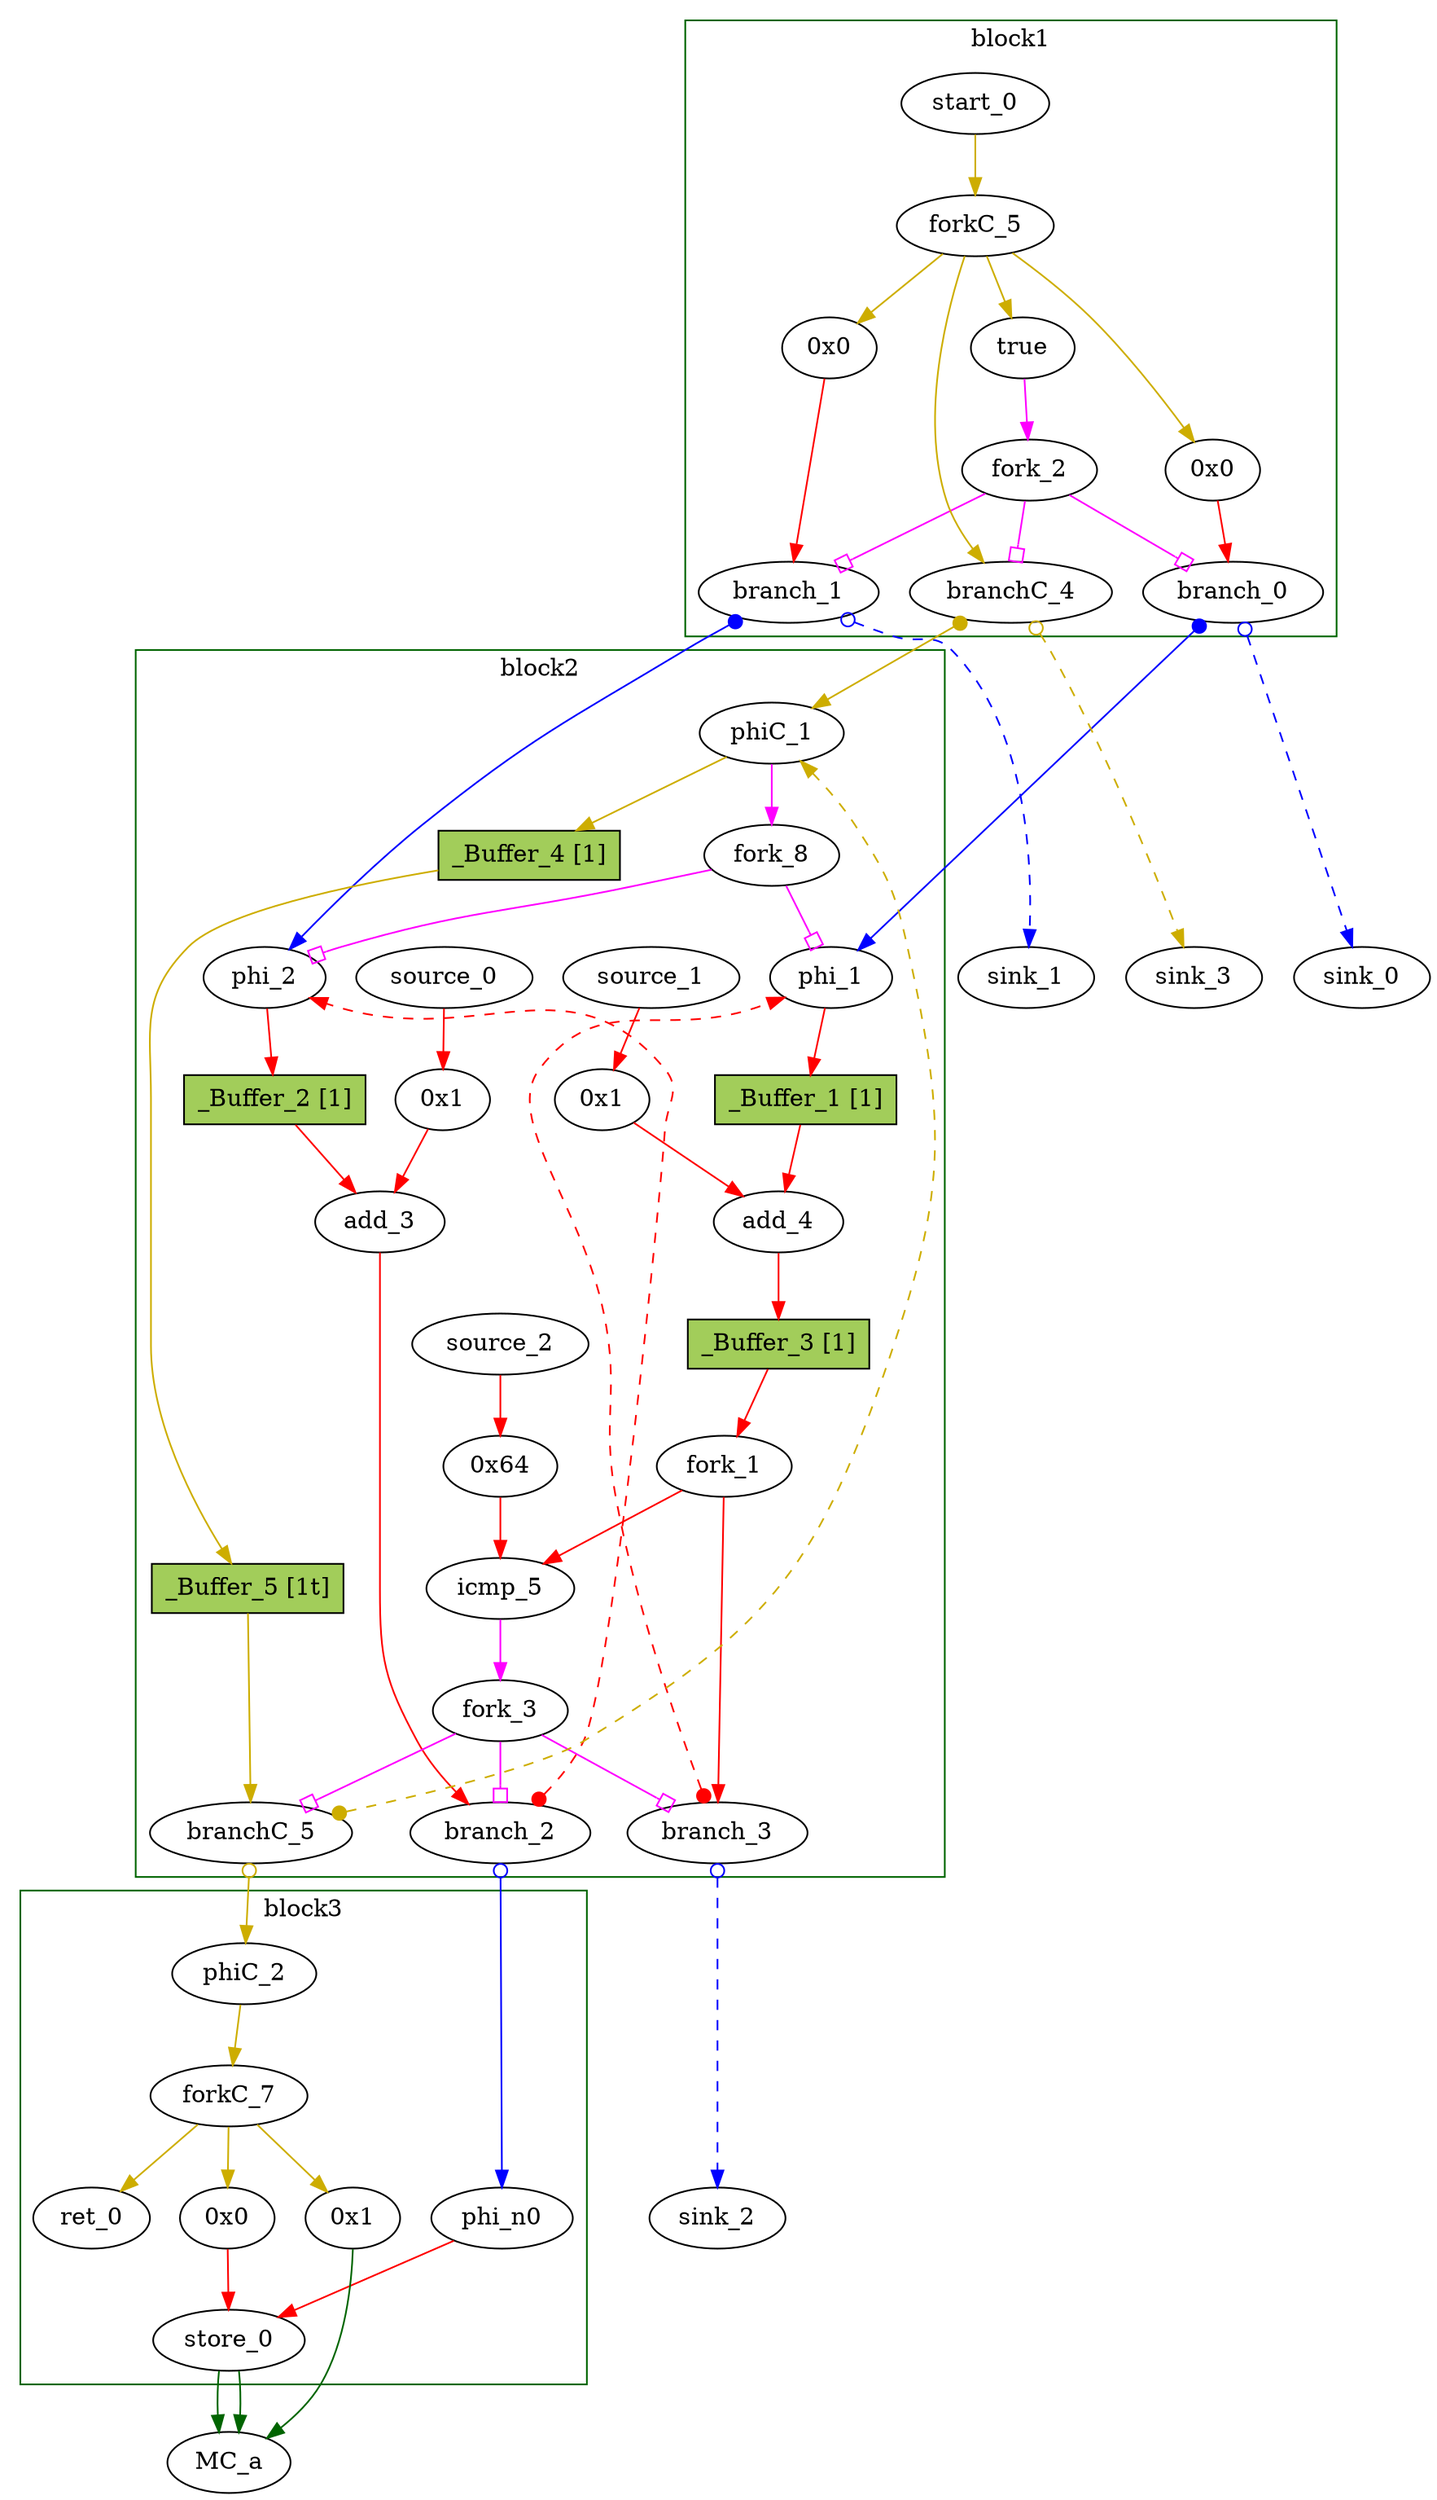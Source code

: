 // Number of blocks: 45
// Number of channels: 63
Digraph G {

  // Blocks
subgraph cluster_1 {
color = "darkgreen"
label = "block1"
  brCst_block1 [type=Constant, in="in1:1", out="out1:1", bbID = 1, value="0x1", label=true,  shape=oval];
  cst_0 [type=Constant, in="in1:32", out="out1:32", bbID = 1, value="0x0", label="0x0",  shape=oval];
  cst_1 [type=Constant, in="in1:32", out="out1:32", bbID = 1, value="0x0", label="0x0",  shape=oval];
  branch_0 [type=Branch, in="in1:32 in2?:1", out="out1+:32 out2-:32", bbID = 1,  shape=oval];
  branch_1 [type=Branch, in="in1:32 in2?:1", out="out1+:32 out2-:32", bbID = 1,  shape=oval];
  fork_2 [type=Fork, in="in1:1", out="out1:1 out2:1 out3:1", bbID = 1,  shape=oval];
  start_0 [type=Entry, in="in1:0", out="out1:0", bbID = 1,  shape=oval];
  forkC_5 [type=Fork, in="in1:0", out="out1:0 out2:0 out3:0 out4:0", bbID = 1,  shape=oval];
  branchC_4 [type=Branch, in="in1:0 in2?:1", out="out1+:0 out2-:0", bbID = 1,  shape=oval];
}
subgraph cluster_2 {
color = "darkgreen"
label = "block2"
  phi_1 [type=Mux, in="in1?:1 in2:32 in3:32", out="out1:32", delay=1.397, bbID = 2,  shape=oval];
  phi_2 [type=Mux, in="in1?:1 in2:32 in3:32", out="out1:32", delay=1.397, bbID = 2,  shape=oval];
  cst_2 [type=Constant, in="in1:32", out="out1:32", bbID = 2, value="0x1", label="0x1", retimingDiff=1,  shape=oval];
  add_3 [type=Operator, in="in1:32 in2:32", out="out1:32", op = "add_op", delay=2.287, bbID = 2, retimingDiff=1,  shape=oval];
  cst_3 [type=Constant, in="in1:32", out="out1:32", bbID = 2, value="0x1", label="0x1", retimingDiff=0.5,  shape=oval];
  add_4 [type=Operator, in="in1:32 in2:32", out="out1:32", op = "add_op", delay=2.287, bbID = 2, retimingDiff=0.5,  shape=oval];
  cst_4 [type=Constant, in="in1:32", out="out1:32", bbID = 2, value="0x1", label="0x64", retimingDiff=1,  shape=oval];
  icmp_5 [type=Operator, in="in1:32 in2:32", out="out1:1", op = "icmp_ult_op", delay=1.907, bbID = 2, retimingDiff=1,  shape=oval];
  fork_1 [type=Fork, in="in1:32", out="out1:32 out2:32", bbID = 2, retimingDiff=1,  shape=oval];
  branch_2 [type=Branch, in="in1:32 in2?:1", out="out1+:32 out2-:32", bbID = 2, retimingDiff=1,  shape=oval];
  branch_3 [type=Branch, in="in1:32 in2?:1", out="out1+:32 out2-:32", bbID = 2, retimingDiff=1,  shape=oval];
  fork_3 [type=Fork, in="in1:1", out="out1:1 out2:1 out3:1", bbID = 2, retimingDiff=1,  shape=oval];
  phiC_1 [type=CntrlMerge, in="in1:0 in2:0", out="out1:0 out2?:1", bbID = 2,  shape=oval];
  branchC_5 [type=Branch, in="in1:0 in2?:1", out="out1+:0 out2-:0", bbID = 2, retimingDiff=1,  shape=oval];
  source_0 [type=Source, out="out1:32", bbID = 2, retimingDiff=1,  shape=oval];
  source_1 [type=Source, out="out1:32", bbID = 2, retimingDiff=0.5,  shape=oval];
  source_2 [type=Source, out="out1:32", bbID = 2, retimingDiff=1,  shape=oval];
  fork_8 [type=Fork, in="in1:1", out="out1:1 out2:1", bbID = 2,  shape=oval];
  _Buffer_1 [type=Buffer, in="in1:32", out="out1:32", bbID = 2, slots=1, transparent=false, label="_Buffer_1 [1]",  shape=box, style=filled, fillcolor=darkolivegreen3, height = 0.4];
  _Buffer_2 [type=Buffer, in="in1:32", out="out1:32", bbID = 2, slots=1, transparent=false, label="_Buffer_2 [1]",  shape=box, style=filled, fillcolor=darkolivegreen3, height = 0.4];
  _Buffer_3 [type=Buffer, in="in1:32", out="out1:32", bbID = 2, slots=1, transparent=false, label="_Buffer_3 [1]",  shape=box, style=filled, fillcolor=darkolivegreen3, height = 0.4];
  _Buffer_4 [type=Buffer, in="in1:0", out="out1:0", bbID = 2, slots=1, transparent=false, label="_Buffer_4 [1]",  shape=box, style=filled, fillcolor=darkolivegreen3, height = 0.4];
  _Buffer_5 [type=Buffer, in="in1:0", out="out1:0", bbID = 2, slots=1, transparent=true, label="_Buffer_5 [1t]",  shape=box, style=filled, fillcolor=darkolivegreen3, height = 0.4];
}
subgraph cluster_3 {
color = "darkgreen"
label = "block3"
  store_0 [type=Operator, in="in1:32 in2:32", out="out1:32 out2:32", op = "mc_store_op", delay=0.672, bbID = 3, portID = 0, offset = 0,  shape=oval];
  ret_0 [type=Operator, in="in1:0", out="out1:0", op = "ret_op", bbID = 3,  shape=oval];
  cst_5 [type=Constant, in="in1:32", out="out1:32", bbID = 3, value="0x0", label="0x0",  shape=oval];
  phi_n0 [type=Merge, in="in1:32", out="out1:32", bbID = 3,  shape=oval];
  cst_6 [type=Constant, in="in1:32", out="out1:32", bbID = 3, value="0x1", label="0x1",  shape=oval];
  phiC_2 [type=Merge, in="in1:0", out="out1:0", bbID = 3,  shape=oval];
  forkC_7 [type=Fork, in="in1:0", out="out1:0 out2:0 out3:0", bbID = 3,  shape=oval];
}
  MC_a [type=MC, in="in1:32*c0 in2:32*s0a in3:32*s0d", out="out1:0*e", bbID = 0, memory = "a", bbcount = 1, ldcount = 0, stcount = 1, ];
//  end_0 [type=Exit, in="in1:0*e in2:0", out="out1:0", bbID = 0,  shape=oval];
  sink_0 [type=Sink, in="in1:32", bbID = 0,  shape=oval];
  sink_1 [type=Sink, in="in1:32", bbID = 0,  shape=oval];
  sink_2 [type=Sink, in="in1:32", bbID = 0,  shape=oval];
  sink_3 [type=Sink, in="in1:0", bbID = 0,  shape=oval];

  // Channels
  brCst_block1 -> fork_2 [from=out1, to=in1, arrowhead=normal, color=magenta];
  cst_0 -> branch_0 [from=out1, to=in1, arrowhead=normal, color=red];
  phi_1 -> _Buffer_1 [from=out1, to=in1, arrowhead=normal, color=red];
  cst_1 -> branch_1 [from=out1, to=in1, arrowhead=normal, color=red];
  phi_2 -> _Buffer_2 [from=out1, to=in1, arrowhead=normal, color=red];
  cst_2 -> add_3 [from=out1, to=in2, arrowhead=normal, color=red];
  add_3 -> branch_2 [from=out1, to=in1, arrowhead=normal, color=red];
  cst_3 -> add_4 [from=out1, to=in2, arrowhead=normal, color=red];
  add_4 -> _Buffer_3 [from=out1, to=in1, arrowhead=normal, color=red];
  cst_4 -> icmp_5 [from=out1, to=in2, arrowhead=normal, color=red];
  icmp_5 -> fork_3 [from=out1, to=in1, arrowhead=normal, color=magenta];
  store_0 -> MC_a [from=out2, to=in2, arrowhead=normal, color=darkgreen];
  store_0 -> MC_a [from=out1, to=in3, arrowhead=normal, color=darkgreen];
 // ret_0 -> end_0 [from=out1, to=in2, arrowhead=normal, color=gold3];
  cst_5 -> store_0 [from=out1, to=in2, arrowhead=normal, color=red];
  phi_n0 -> store_0 [from=out1, to=in1, arrowhead=normal, color=red];
  fork_1 -> icmp_5 [from=out1, to=in1, arrowhead=normal, color=red];
  fork_1 -> branch_3 [from=out2, to=in1, arrowhead=normal, color=red];
  branch_0 -> phi_1 [from=out1, to=in2, dir=both, arrowtail=dot, arrowhead=normal, color=blue];
  branch_0 -> sink_0 [from=out2, to=in1, dir=both, arrowtail=odot, arrowhead=normal, color=blue, style=dashed, minlen = 3];
  branch_1 -> phi_2 [from=out1, to=in2, dir=both, arrowtail=dot, arrowhead=normal, color=blue];
  branch_1 -> sink_1 [from=out2, to=in1, dir=both, arrowtail=odot, arrowhead=normal, color=blue, style=dashed, minlen = 3];
  fork_2 -> branch_0 [from=out2, to=in2, arrowhead=obox, color=magenta];
  fork_2 -> branch_1 [from=out1, to=in2, arrowhead=obox, color=magenta];
  fork_2 -> branchC_4 [from=out3, to=in2, arrowhead=obox, color=magenta];
  branch_2 -> phi_2 [from=out1, to=in3, dir=both, arrowtail=dot, arrowhead=normal, color=red, constraint=false, style=dashed, minlen = 3];
  branch_2 -> phi_n0 [from=out2, to=in1, dir=both, arrowtail=odot, arrowhead=normal, color=blue];
  branch_3 -> phi_1 [from=out1, to=in3, dir=both, arrowtail=dot, arrowhead=normal, color=red, constraint=false, style=dashed, minlen = 3];
  branch_3 -> sink_2 [from=out2, to=in1, dir=both, arrowtail=odot, arrowhead=normal, color=blue, style=dashed, minlen = 3];
  fork_3 -> branch_2 [from=out2, to=in2, arrowhead=obox, color=magenta];
  fork_3 -> branch_3 [from=out1, to=in2, arrowhead=obox, color=magenta];
  fork_3 -> branchC_5 [from=out3, to=in2, arrowhead=obox, color=magenta];
//  MC_a -> end_0 [from=out1, to=in1, arrowhead=normal, color=gold3];
  cst_6 -> MC_a [from=out1, to=in1, arrowhead=normal, color=darkgreen];
  start_0 -> forkC_5 [from=out1, to=in1, arrowhead=normal, color=gold3];
  forkC_5 -> brCst_block1 [from=out4, to=in1, arrowhead=normal, color=gold3];
  forkC_5 -> cst_0 [from=out1, to=in1, arrowhead=normal, color=gold3];
  forkC_5 -> cst_1 [from=out2, to=in1, arrowhead=normal, color=gold3];
  forkC_5 -> branchC_4 [from=out3, to=in1, arrowhead=normal, color=gold3];
  branchC_4 -> phiC_1 [from=out1, to=in1, dir=both, arrowtail=dot, arrowhead=normal, color=gold3];
  branchC_4 -> sink_3 [from=out2, to=in1, dir=both, arrowtail=odot, arrowhead=normal, color=gold3, style=dashed, minlen = 3];
  phiC_1 -> _Buffer_4 [from=out1, to=in1, arrowhead=normal, color=gold3];
  phiC_1 -> fork_8 [from=out2, to=in1, arrowhead=normal, color=magenta];
  branchC_5 -> phiC_1 [from=out1, to=in2, dir=both, arrowtail=dot, arrowhead=normal, color=gold3, constraint=false, style=dashed, minlen = 3];
  branchC_5 -> phiC_2 [from=out2, to=in1, dir=both, arrowtail=odot, arrowhead=normal, color=gold3];
  phiC_2 -> forkC_7 [from=out1, to=in1, arrowhead=normal, color=gold3];
  forkC_7 -> ret_0 [from=out3, to=in1, arrowhead=normal, color=gold3];
  forkC_7 -> cst_5 [from=out1, to=in1, arrowhead=normal, color=gold3];
  forkC_7 -> cst_6 [from=out2, to=in1, arrowhead=normal, color=gold3];
  source_0 -> cst_2 [from=out1, to=in1, arrowhead=normal, color=red];
  source_1 -> cst_3 [from=out1, to=in1, arrowhead=normal, color=red];
  source_2 -> cst_4 [from=out1, to=in1, arrowhead=normal, color=red];
  fork_8 -> phi_1 [from=out1, to=in1, arrowhead=obox, color=magenta];
  fork_8 -> phi_2 [from=out2, to=in1, arrowhead=obox, color=magenta];
  _Buffer_1 -> add_4 [from=out1, to=in1, arrowhead=normal, color=red];
  _Buffer_2 -> add_3 [from=out1, to=in1, arrowhead=normal, color=red];
  _Buffer_3 -> fork_1 [from=out1, to=in1, arrowhead=normal, color=red];
  _Buffer_4 -> _Buffer_5 [from=out1, to=in1, arrowhead=normal, color=gold3];
  _Buffer_5 -> branchC_5 [from=out1, to=in1, arrowhead=normal, color=gold3];
}